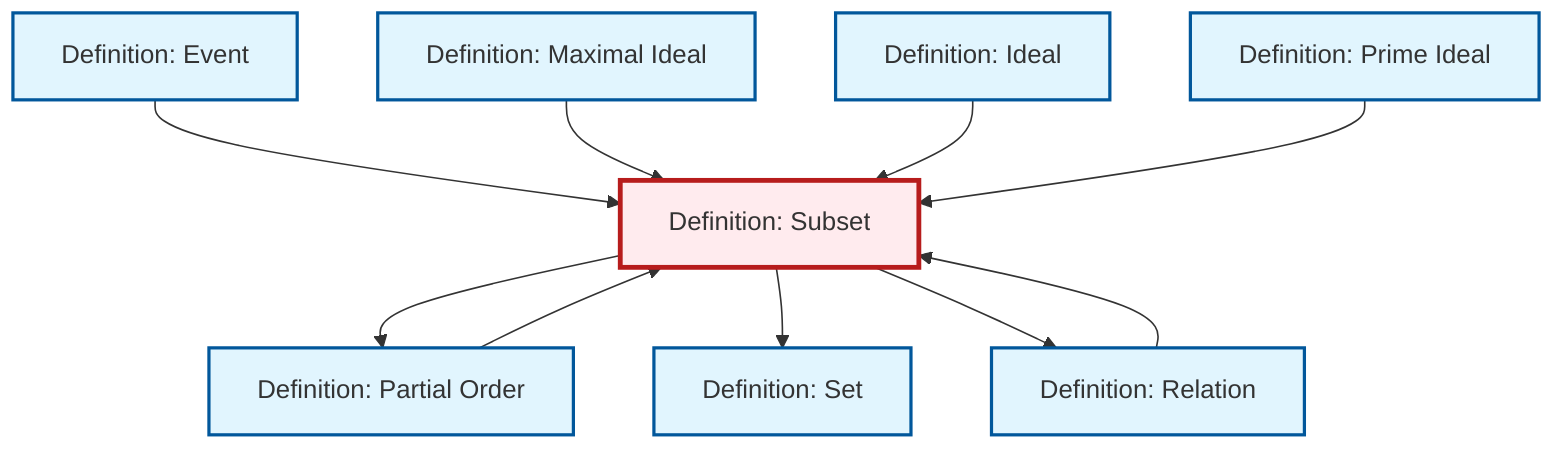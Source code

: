 graph TD
    classDef definition fill:#e1f5fe,stroke:#01579b,stroke-width:2px
    classDef theorem fill:#f3e5f5,stroke:#4a148c,stroke-width:2px
    classDef axiom fill:#fff3e0,stroke:#e65100,stroke-width:2px
    classDef example fill:#e8f5e9,stroke:#1b5e20,stroke-width:2px
    classDef current fill:#ffebee,stroke:#b71c1c,stroke-width:3px
    def-set["Definition: Set"]:::definition
    def-subset["Definition: Subset"]:::definition
    def-relation["Definition: Relation"]:::definition
    def-prime-ideal["Definition: Prime Ideal"]:::definition
    def-ideal["Definition: Ideal"]:::definition
    def-event["Definition: Event"]:::definition
    def-maximal-ideal["Definition: Maximal Ideal"]:::definition
    def-partial-order["Definition: Partial Order"]:::definition
    def-event --> def-subset
    def-maximal-ideal --> def-subset
    def-subset --> def-partial-order
    def-subset --> def-set
    def-partial-order --> def-subset
    def-ideal --> def-subset
    def-subset --> def-relation
    def-relation --> def-subset
    def-prime-ideal --> def-subset
    class def-subset current